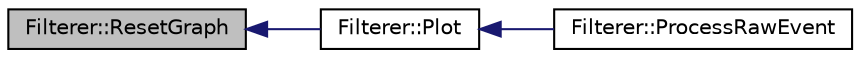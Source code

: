 digraph "Filterer::ResetGraph"
{
  edge [fontname="Helvetica",fontsize="10",labelfontname="Helvetica",labelfontsize="10"];
  node [fontname="Helvetica",fontsize="10",shape=record];
  rankdir="LR";
  Node1 [label="Filterer::ResetGraph",height=0.2,width=0.4,color="black", fillcolor="grey75", style="filled", fontcolor="black"];
  Node1 -> Node2 [dir="back",color="midnightblue",fontsize="10",style="solid",fontname="Helvetica"];
  Node2 [label="Filterer::Plot",height=0.2,width=0.4,color="black", fillcolor="white", style="filled",URL="$d3/d4d/class_filterer.html#a51d2513f90bb3f612d899a0fbf92bad8",tooltip="Plot the current event. "];
  Node2 -> Node3 [dir="back",color="midnightblue",fontsize="10",style="solid",fontname="Helvetica"];
  Node3 [label="Filterer::ProcessRawEvent",height=0.2,width=0.4,color="black", fillcolor="white", style="filled",URL="$d3/d4d/class_filterer.html#af040e1a77b4e653efbc3484c426e108e",tooltip="Process all events in the event list. "];
}
